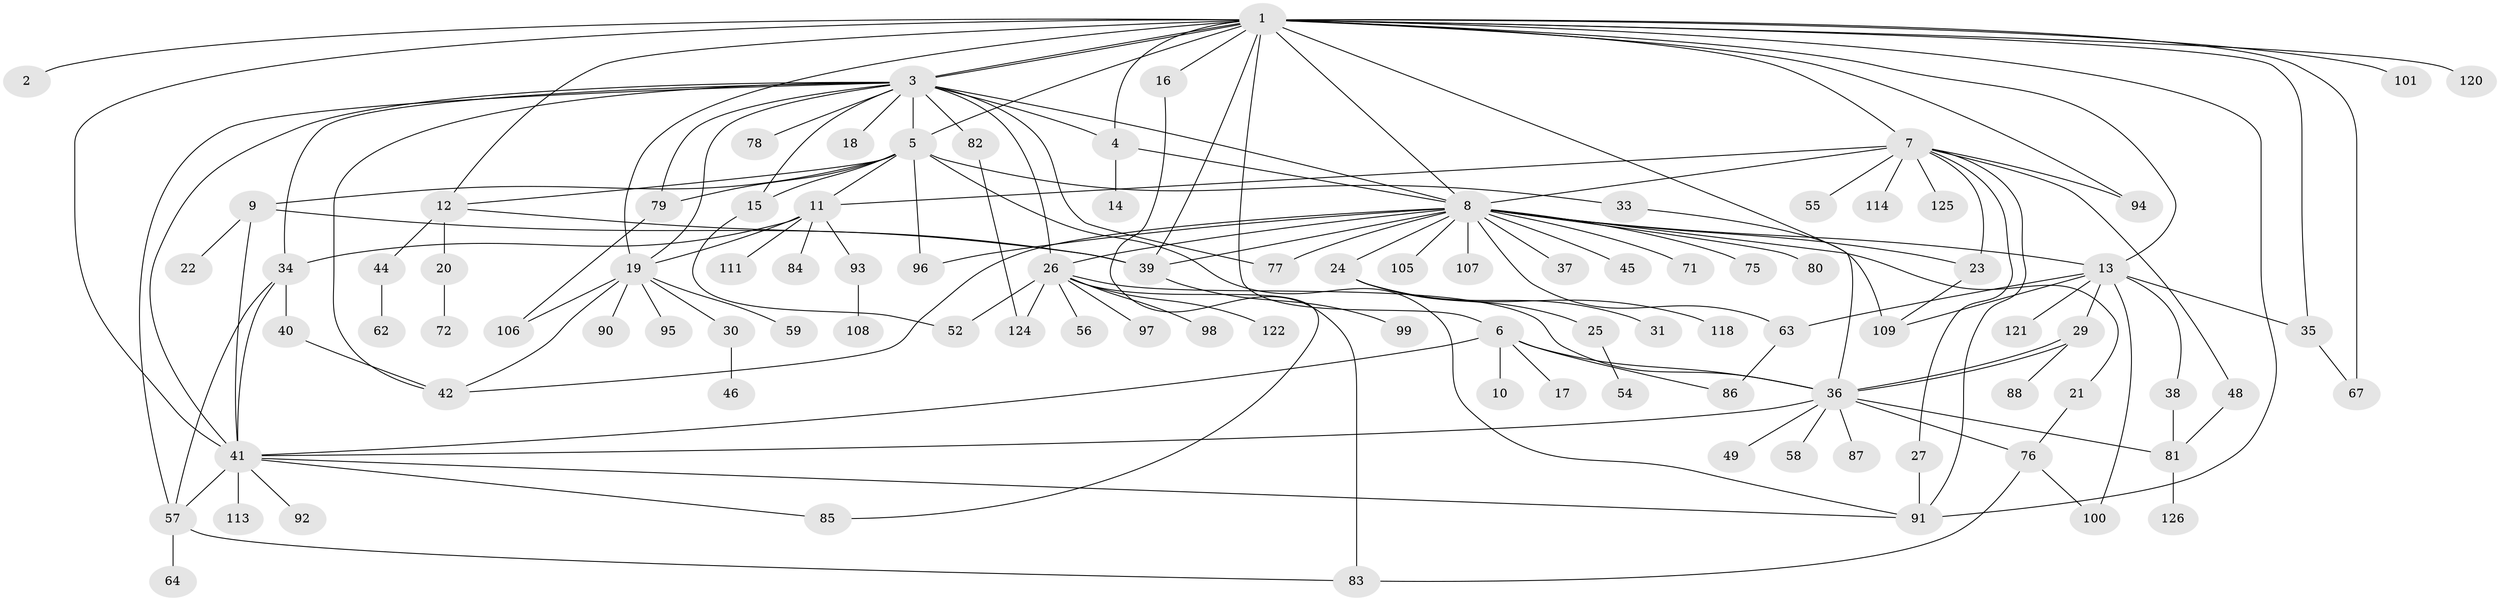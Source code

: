 // Generated by graph-tools (version 1.1) at 2025/51/02/27/25 19:51:57]
// undirected, 99 vertices, 154 edges
graph export_dot {
graph [start="1"]
  node [color=gray90,style=filled];
  1 [super="+66"];
  2;
  3 [super="+47"];
  4;
  5 [super="+32"];
  6 [super="+73"];
  7 [super="+104"];
  8 [super="+69"];
  9 [super="+103"];
  10 [super="+51"];
  11 [super="+68"];
  12 [super="+74"];
  13 [super="+53"];
  14;
  15 [super="+115"];
  16;
  17;
  18;
  19 [super="+60"];
  20;
  21;
  22 [super="+65"];
  23;
  24 [super="+70"];
  25;
  26 [super="+28"];
  27;
  29 [super="+43"];
  30;
  31;
  33;
  34 [super="+112"];
  35;
  36 [super="+116"];
  37 [super="+102"];
  38;
  39 [super="+50"];
  40;
  41 [super="+61"];
  42;
  44;
  45;
  46;
  48;
  49;
  52;
  54;
  55;
  56;
  57 [super="+89"];
  58;
  59;
  62;
  63;
  64;
  67;
  71;
  72;
  75;
  76 [super="+123"];
  77 [super="+117"];
  78;
  79;
  80;
  81;
  82;
  83;
  84;
  85;
  86;
  87;
  88;
  90;
  91;
  92;
  93;
  94 [super="+119"];
  95;
  96;
  97;
  98;
  99;
  100;
  101;
  105;
  106;
  107;
  108;
  109 [super="+110"];
  111;
  113;
  114;
  118;
  120;
  121;
  122;
  124;
  125;
  126;
  1 -- 2;
  1 -- 3 [weight=2];
  1 -- 3;
  1 -- 4;
  1 -- 5;
  1 -- 6;
  1 -- 7;
  1 -- 12;
  1 -- 13;
  1 -- 16;
  1 -- 19;
  1 -- 35;
  1 -- 36;
  1 -- 39;
  1 -- 67 [weight=2];
  1 -- 91;
  1 -- 94;
  1 -- 101;
  1 -- 120;
  1 -- 8;
  1 -- 41;
  3 -- 4;
  3 -- 5;
  3 -- 8 [weight=2];
  3 -- 18;
  3 -- 19;
  3 -- 26;
  3 -- 34;
  3 -- 42;
  3 -- 57;
  3 -- 77;
  3 -- 78;
  3 -- 79;
  3 -- 82;
  3 -- 15;
  3 -- 41;
  4 -- 8;
  4 -- 14;
  5 -- 9 [weight=2];
  5 -- 12;
  5 -- 15;
  5 -- 79;
  5 -- 91;
  5 -- 96;
  5 -- 11;
  5 -- 33;
  6 -- 10;
  6 -- 17;
  6 -- 36;
  6 -- 41;
  6 -- 86;
  7 -- 8 [weight=2];
  7 -- 11;
  7 -- 23;
  7 -- 27;
  7 -- 48;
  7 -- 55;
  7 -- 91;
  7 -- 94;
  7 -- 114;
  7 -- 125;
  8 -- 13;
  8 -- 21;
  8 -- 23;
  8 -- 24;
  8 -- 37;
  8 -- 42;
  8 -- 45;
  8 -- 63;
  8 -- 71;
  8 -- 75;
  8 -- 96;
  8 -- 105;
  8 -- 107;
  8 -- 26;
  8 -- 80;
  8 -- 77;
  8 -- 39;
  9 -- 22;
  9 -- 39;
  9 -- 41;
  11 -- 34 [weight=2];
  11 -- 84;
  11 -- 93;
  11 -- 111;
  11 -- 19;
  12 -- 20;
  12 -- 39;
  12 -- 44;
  13 -- 29;
  13 -- 35;
  13 -- 38;
  13 -- 63;
  13 -- 100;
  13 -- 109;
  13 -- 121;
  15 -- 52;
  16 -- 83;
  19 -- 30;
  19 -- 42;
  19 -- 59;
  19 -- 90;
  19 -- 106;
  19 -- 95;
  20 -- 72;
  21 -- 76;
  23 -- 109;
  24 -- 25;
  24 -- 31;
  24 -- 118;
  25 -- 54;
  26 -- 56;
  26 -- 97;
  26 -- 98;
  26 -- 124;
  26 -- 52;
  26 -- 85;
  26 -- 122;
  26 -- 36;
  27 -- 91;
  29 -- 36;
  29 -- 36;
  29 -- 88;
  30 -- 46;
  33 -- 109;
  34 -- 40;
  34 -- 57;
  34 -- 41;
  35 -- 67;
  36 -- 49;
  36 -- 58;
  36 -- 76;
  36 -- 81;
  36 -- 87;
  36 -- 41;
  38 -- 81;
  39 -- 99;
  40 -- 42;
  41 -- 85;
  41 -- 91;
  41 -- 113;
  41 -- 92;
  41 -- 57;
  44 -- 62;
  48 -- 81;
  57 -- 64;
  57 -- 83;
  63 -- 86;
  76 -- 83;
  76 -- 100;
  79 -- 106;
  81 -- 126;
  82 -- 124;
  93 -- 108;
}
